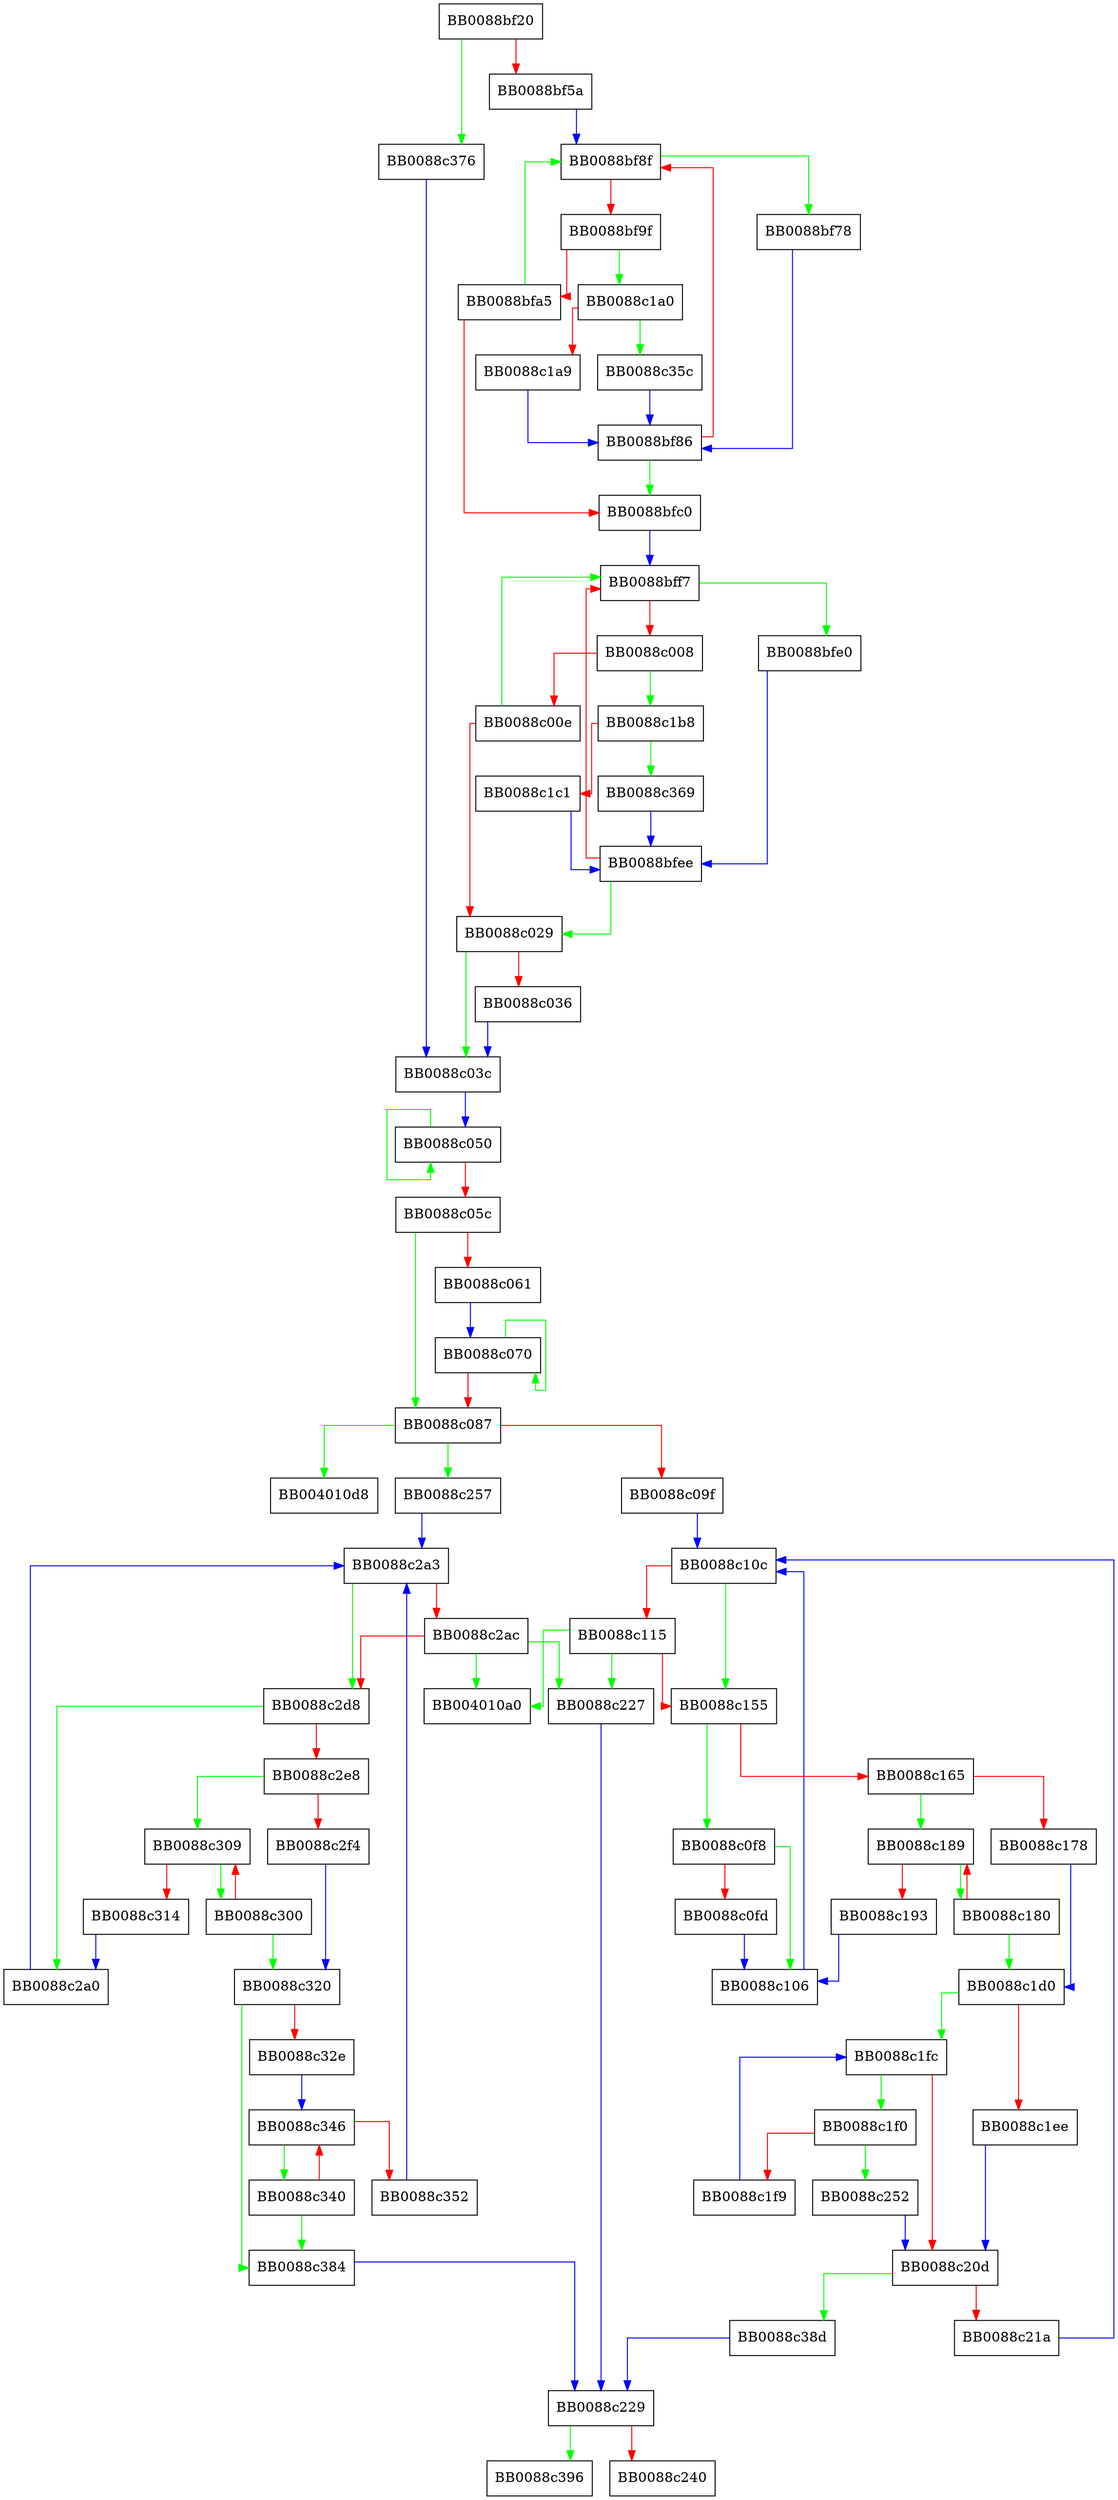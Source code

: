 digraph two_way_long_needle {
  node [shape="box"];
  graph [splines=ortho];
  BB0088bf20 -> BB0088c376 [color="green"];
  BB0088bf20 -> BB0088bf5a [color="red"];
  BB0088bf5a -> BB0088bf8f [color="blue"];
  BB0088bf78 -> BB0088bf86 [color="blue"];
  BB0088bf86 -> BB0088bfc0 [color="green"];
  BB0088bf86 -> BB0088bf8f [color="red"];
  BB0088bf8f -> BB0088bf78 [color="green"];
  BB0088bf8f -> BB0088bf9f [color="red"];
  BB0088bf9f -> BB0088c1a0 [color="green"];
  BB0088bf9f -> BB0088bfa5 [color="red"];
  BB0088bfa5 -> BB0088bf8f [color="green"];
  BB0088bfa5 -> BB0088bfc0 [color="red"];
  BB0088bfc0 -> BB0088bff7 [color="blue"];
  BB0088bfe0 -> BB0088bfee [color="blue"];
  BB0088bfee -> BB0088c029 [color="green"];
  BB0088bfee -> BB0088bff7 [color="red"];
  BB0088bff7 -> BB0088bfe0 [color="green"];
  BB0088bff7 -> BB0088c008 [color="red"];
  BB0088c008 -> BB0088c1b8 [color="green"];
  BB0088c008 -> BB0088c00e [color="red"];
  BB0088c00e -> BB0088bff7 [color="green"];
  BB0088c00e -> BB0088c029 [color="red"];
  BB0088c029 -> BB0088c03c [color="green"];
  BB0088c029 -> BB0088c036 [color="red"];
  BB0088c036 -> BB0088c03c [color="blue"];
  BB0088c03c -> BB0088c050 [color="blue"];
  BB0088c050 -> BB0088c050 [color="green"];
  BB0088c050 -> BB0088c05c [color="red"];
  BB0088c05c -> BB0088c087 [color="green"];
  BB0088c05c -> BB0088c061 [color="red"];
  BB0088c061 -> BB0088c070 [color="blue"];
  BB0088c070 -> BB0088c070 [color="green"];
  BB0088c070 -> BB0088c087 [color="red"];
  BB0088c087 -> BB004010d8 [color="green"];
  BB0088c087 -> BB0088c257 [color="green"];
  BB0088c087 -> BB0088c09f [color="red"];
  BB0088c09f -> BB0088c10c [color="blue"];
  BB0088c0f8 -> BB0088c106 [color="green"];
  BB0088c0f8 -> BB0088c0fd [color="red"];
  BB0088c0fd -> BB0088c106 [color="blue"];
  BB0088c106 -> BB0088c10c [color="blue"];
  BB0088c10c -> BB0088c155 [color="green"];
  BB0088c10c -> BB0088c115 [color="red"];
  BB0088c115 -> BB004010a0 [color="green"];
  BB0088c115 -> BB0088c227 [color="green"];
  BB0088c115 -> BB0088c155 [color="red"];
  BB0088c155 -> BB0088c0f8 [color="green"];
  BB0088c155 -> BB0088c165 [color="red"];
  BB0088c165 -> BB0088c189 [color="green"];
  BB0088c165 -> BB0088c178 [color="red"];
  BB0088c178 -> BB0088c1d0 [color="blue"];
  BB0088c180 -> BB0088c1d0 [color="green"];
  BB0088c180 -> BB0088c189 [color="red"];
  BB0088c189 -> BB0088c180 [color="green"];
  BB0088c189 -> BB0088c193 [color="red"];
  BB0088c193 -> BB0088c106 [color="blue"];
  BB0088c1a0 -> BB0088c35c [color="green"];
  BB0088c1a0 -> BB0088c1a9 [color="red"];
  BB0088c1a9 -> BB0088bf86 [color="blue"];
  BB0088c1b8 -> BB0088c369 [color="green"];
  BB0088c1b8 -> BB0088c1c1 [color="red"];
  BB0088c1c1 -> BB0088bfee [color="blue"];
  BB0088c1d0 -> BB0088c1fc [color="green"];
  BB0088c1d0 -> BB0088c1ee [color="red"];
  BB0088c1ee -> BB0088c20d [color="blue"];
  BB0088c1f0 -> BB0088c252 [color="green"];
  BB0088c1f0 -> BB0088c1f9 [color="red"];
  BB0088c1f9 -> BB0088c1fc [color="blue"];
  BB0088c1fc -> BB0088c1f0 [color="green"];
  BB0088c1fc -> BB0088c20d [color="red"];
  BB0088c20d -> BB0088c38d [color="green"];
  BB0088c20d -> BB0088c21a [color="red"];
  BB0088c21a -> BB0088c10c [color="blue"];
  BB0088c227 -> BB0088c229 [color="blue"];
  BB0088c229 -> BB0088c396 [color="green"];
  BB0088c229 -> BB0088c240 [color="red"];
  BB0088c252 -> BB0088c20d [color="blue"];
  BB0088c257 -> BB0088c2a3 [color="blue"];
  BB0088c2a0 -> BB0088c2a3 [color="blue"];
  BB0088c2a3 -> BB0088c2d8 [color="green"];
  BB0088c2a3 -> BB0088c2ac [color="red"];
  BB0088c2ac -> BB004010a0 [color="green"];
  BB0088c2ac -> BB0088c227 [color="green"];
  BB0088c2ac -> BB0088c2d8 [color="red"];
  BB0088c2d8 -> BB0088c2a0 [color="green"];
  BB0088c2d8 -> BB0088c2e8 [color="red"];
  BB0088c2e8 -> BB0088c309 [color="green"];
  BB0088c2e8 -> BB0088c2f4 [color="red"];
  BB0088c2f4 -> BB0088c320 [color="blue"];
  BB0088c300 -> BB0088c320 [color="green"];
  BB0088c300 -> BB0088c309 [color="red"];
  BB0088c309 -> BB0088c300 [color="green"];
  BB0088c309 -> BB0088c314 [color="red"];
  BB0088c314 -> BB0088c2a0 [color="blue"];
  BB0088c320 -> BB0088c384 [color="green"];
  BB0088c320 -> BB0088c32e [color="red"];
  BB0088c32e -> BB0088c346 [color="blue"];
  BB0088c340 -> BB0088c384 [color="green"];
  BB0088c340 -> BB0088c346 [color="red"];
  BB0088c346 -> BB0088c340 [color="green"];
  BB0088c346 -> BB0088c352 [color="red"];
  BB0088c352 -> BB0088c2a3 [color="blue"];
  BB0088c35c -> BB0088bf86 [color="blue"];
  BB0088c369 -> BB0088bfee [color="blue"];
  BB0088c376 -> BB0088c03c [color="blue"];
  BB0088c384 -> BB0088c229 [color="blue"];
  BB0088c38d -> BB0088c229 [color="blue"];
}